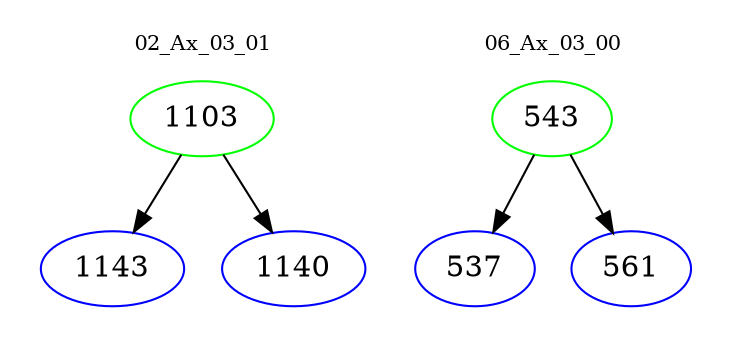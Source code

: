 digraph{
subgraph cluster_0 {
color = white
label = "02_Ax_03_01";
fontsize=10;
T0_1103 [label="1103", color="green"]
T0_1103 -> T0_1143 [color="black"]
T0_1143 [label="1143", color="blue"]
T0_1103 -> T0_1140 [color="black"]
T0_1140 [label="1140", color="blue"]
}
subgraph cluster_1 {
color = white
label = "06_Ax_03_00";
fontsize=10;
T1_543 [label="543", color="green"]
T1_543 -> T1_537 [color="black"]
T1_537 [label="537", color="blue"]
T1_543 -> T1_561 [color="black"]
T1_561 [label="561", color="blue"]
}
}
